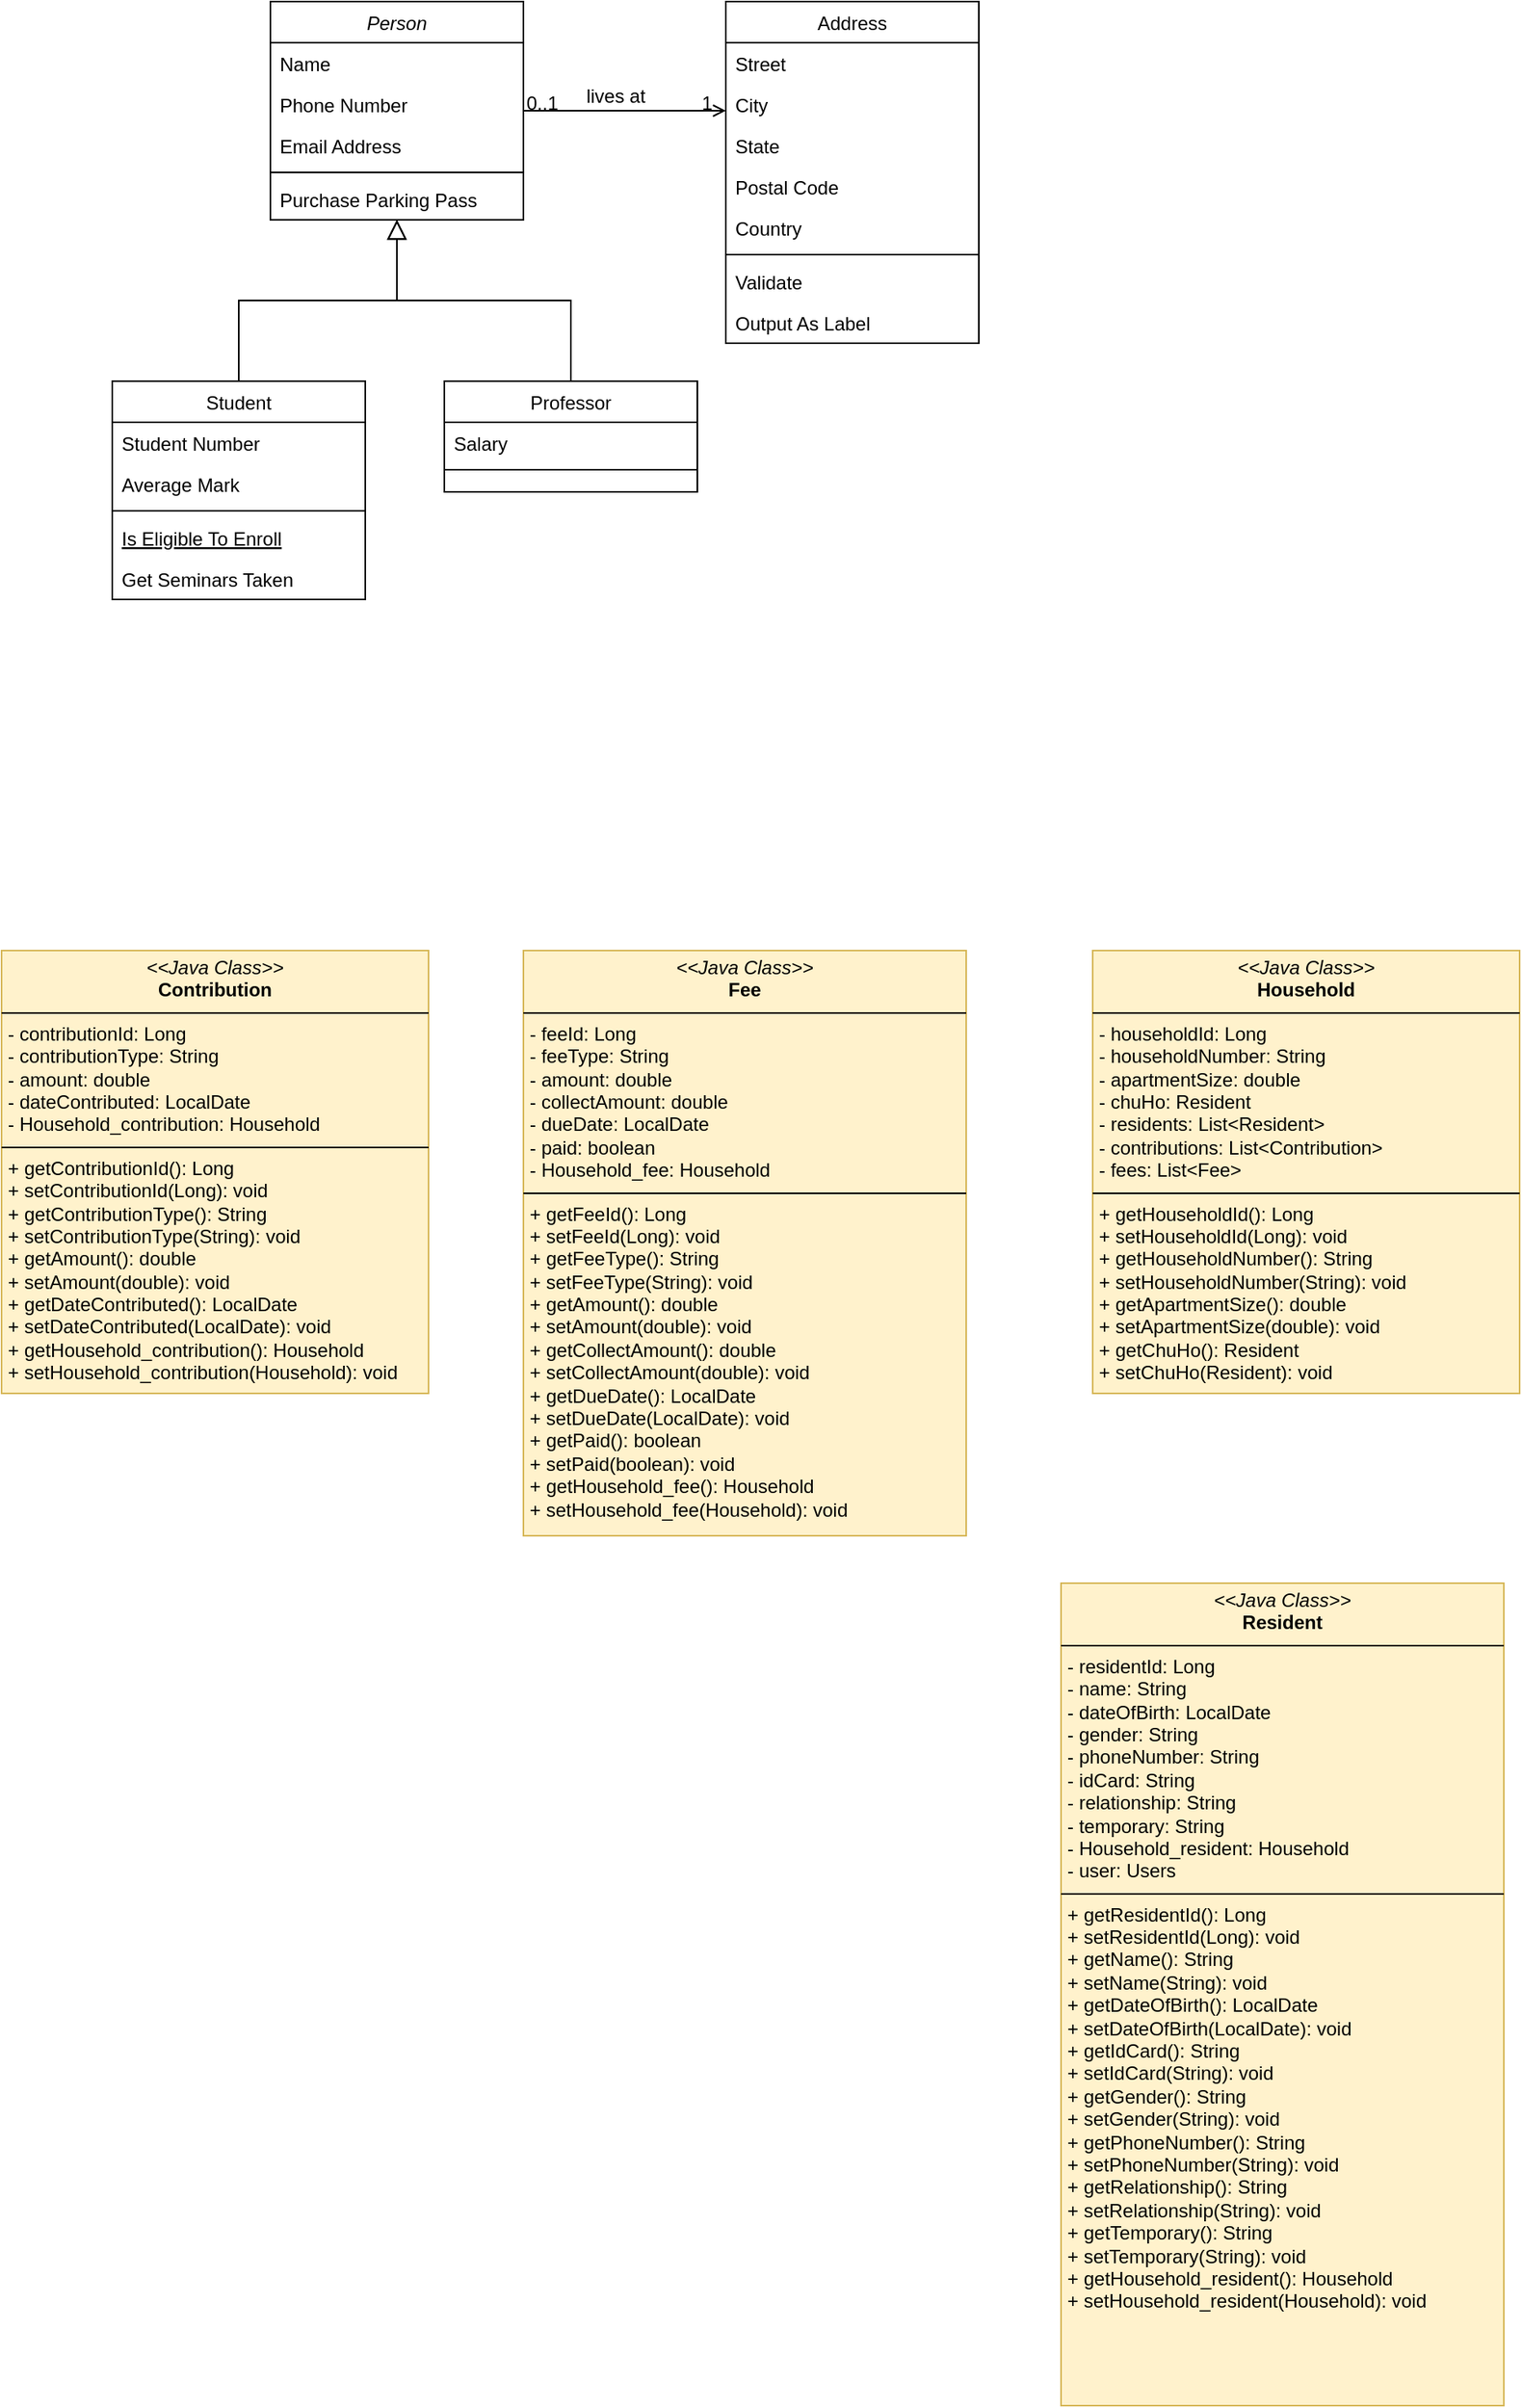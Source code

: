 <mxfile version="25.0.3">
  <diagram id="C5RBs43oDa-KdzZeNtuy" name="Page-1">
    <mxGraphModel dx="500" dy="271" grid="1" gridSize="10" guides="1" tooltips="1" connect="1" arrows="1" fold="1" page="1" pageScale="1" pageWidth="827" pageHeight="1169" math="0" shadow="0">
      <root>
        <mxCell id="WIyWlLk6GJQsqaUBKTNV-0" />
        <mxCell id="WIyWlLk6GJQsqaUBKTNV-1" parent="WIyWlLk6GJQsqaUBKTNV-0" />
        <mxCell id="zkfFHV4jXpPFQw0GAbJ--0" value="Person" style="swimlane;fontStyle=2;align=center;verticalAlign=top;childLayout=stackLayout;horizontal=1;startSize=26;horizontalStack=0;resizeParent=1;resizeLast=0;collapsible=1;marginBottom=0;rounded=0;shadow=0;strokeWidth=1;" parent="WIyWlLk6GJQsqaUBKTNV-1" vertex="1">
          <mxGeometry x="220" y="120" width="160" height="138" as="geometry">
            <mxRectangle x="220" y="120" width="160" height="26" as="alternateBounds" />
          </mxGeometry>
        </mxCell>
        <mxCell id="zkfFHV4jXpPFQw0GAbJ--1" value="Name" style="text;align=left;verticalAlign=top;spacingLeft=4;spacingRight=4;overflow=hidden;rotatable=0;points=[[0,0.5],[1,0.5]];portConstraint=eastwest;" parent="zkfFHV4jXpPFQw0GAbJ--0" vertex="1">
          <mxGeometry y="26" width="160" height="26" as="geometry" />
        </mxCell>
        <mxCell id="zkfFHV4jXpPFQw0GAbJ--2" value="Phone Number" style="text;align=left;verticalAlign=top;spacingLeft=4;spacingRight=4;overflow=hidden;rotatable=0;points=[[0,0.5],[1,0.5]];portConstraint=eastwest;rounded=0;shadow=0;html=0;" parent="zkfFHV4jXpPFQw0GAbJ--0" vertex="1">
          <mxGeometry y="52" width="160" height="26" as="geometry" />
        </mxCell>
        <mxCell id="zkfFHV4jXpPFQw0GAbJ--3" value="Email Address" style="text;align=left;verticalAlign=top;spacingLeft=4;spacingRight=4;overflow=hidden;rotatable=0;points=[[0,0.5],[1,0.5]];portConstraint=eastwest;rounded=0;shadow=0;html=0;" parent="zkfFHV4jXpPFQw0GAbJ--0" vertex="1">
          <mxGeometry y="78" width="160" height="26" as="geometry" />
        </mxCell>
        <mxCell id="zkfFHV4jXpPFQw0GAbJ--4" value="" style="line;html=1;strokeWidth=1;align=left;verticalAlign=middle;spacingTop=-1;spacingLeft=3;spacingRight=3;rotatable=0;labelPosition=right;points=[];portConstraint=eastwest;" parent="zkfFHV4jXpPFQw0GAbJ--0" vertex="1">
          <mxGeometry y="104" width="160" height="8" as="geometry" />
        </mxCell>
        <mxCell id="zkfFHV4jXpPFQw0GAbJ--5" value="Purchase Parking Pass" style="text;align=left;verticalAlign=top;spacingLeft=4;spacingRight=4;overflow=hidden;rotatable=0;points=[[0,0.5],[1,0.5]];portConstraint=eastwest;" parent="zkfFHV4jXpPFQw0GAbJ--0" vertex="1">
          <mxGeometry y="112" width="160" height="26" as="geometry" />
        </mxCell>
        <mxCell id="zkfFHV4jXpPFQw0GAbJ--6" value="Student" style="swimlane;fontStyle=0;align=center;verticalAlign=top;childLayout=stackLayout;horizontal=1;startSize=26;horizontalStack=0;resizeParent=1;resizeLast=0;collapsible=1;marginBottom=0;rounded=0;shadow=0;strokeWidth=1;" parent="WIyWlLk6GJQsqaUBKTNV-1" vertex="1">
          <mxGeometry x="120" y="360" width="160" height="138" as="geometry">
            <mxRectangle x="130" y="380" width="160" height="26" as="alternateBounds" />
          </mxGeometry>
        </mxCell>
        <mxCell id="zkfFHV4jXpPFQw0GAbJ--7" value="Student Number" style="text;align=left;verticalAlign=top;spacingLeft=4;spacingRight=4;overflow=hidden;rotatable=0;points=[[0,0.5],[1,0.5]];portConstraint=eastwest;" parent="zkfFHV4jXpPFQw0GAbJ--6" vertex="1">
          <mxGeometry y="26" width="160" height="26" as="geometry" />
        </mxCell>
        <mxCell id="zkfFHV4jXpPFQw0GAbJ--8" value="Average Mark" style="text;align=left;verticalAlign=top;spacingLeft=4;spacingRight=4;overflow=hidden;rotatable=0;points=[[0,0.5],[1,0.5]];portConstraint=eastwest;rounded=0;shadow=0;html=0;" parent="zkfFHV4jXpPFQw0GAbJ--6" vertex="1">
          <mxGeometry y="52" width="160" height="26" as="geometry" />
        </mxCell>
        <mxCell id="zkfFHV4jXpPFQw0GAbJ--9" value="" style="line;html=1;strokeWidth=1;align=left;verticalAlign=middle;spacingTop=-1;spacingLeft=3;spacingRight=3;rotatable=0;labelPosition=right;points=[];portConstraint=eastwest;" parent="zkfFHV4jXpPFQw0GAbJ--6" vertex="1">
          <mxGeometry y="78" width="160" height="8" as="geometry" />
        </mxCell>
        <mxCell id="zkfFHV4jXpPFQw0GAbJ--10" value="Is Eligible To Enroll" style="text;align=left;verticalAlign=top;spacingLeft=4;spacingRight=4;overflow=hidden;rotatable=0;points=[[0,0.5],[1,0.5]];portConstraint=eastwest;fontStyle=4" parent="zkfFHV4jXpPFQw0GAbJ--6" vertex="1">
          <mxGeometry y="86" width="160" height="26" as="geometry" />
        </mxCell>
        <mxCell id="zkfFHV4jXpPFQw0GAbJ--11" value="Get Seminars Taken" style="text;align=left;verticalAlign=top;spacingLeft=4;spacingRight=4;overflow=hidden;rotatable=0;points=[[0,0.5],[1,0.5]];portConstraint=eastwest;" parent="zkfFHV4jXpPFQw0GAbJ--6" vertex="1">
          <mxGeometry y="112" width="160" height="26" as="geometry" />
        </mxCell>
        <mxCell id="zkfFHV4jXpPFQw0GAbJ--12" value="" style="endArrow=block;endSize=10;endFill=0;shadow=0;strokeWidth=1;rounded=0;curved=0;edgeStyle=elbowEdgeStyle;elbow=vertical;" parent="WIyWlLk6GJQsqaUBKTNV-1" source="zkfFHV4jXpPFQw0GAbJ--6" target="zkfFHV4jXpPFQw0GAbJ--0" edge="1">
          <mxGeometry width="160" relative="1" as="geometry">
            <mxPoint x="200" y="203" as="sourcePoint" />
            <mxPoint x="200" y="203" as="targetPoint" />
          </mxGeometry>
        </mxCell>
        <mxCell id="zkfFHV4jXpPFQw0GAbJ--13" value="Professor" style="swimlane;fontStyle=0;align=center;verticalAlign=top;childLayout=stackLayout;horizontal=1;startSize=26;horizontalStack=0;resizeParent=1;resizeLast=0;collapsible=1;marginBottom=0;rounded=0;shadow=0;strokeWidth=1;" parent="WIyWlLk6GJQsqaUBKTNV-1" vertex="1">
          <mxGeometry x="330" y="360" width="160" height="70" as="geometry">
            <mxRectangle x="340" y="380" width="170" height="26" as="alternateBounds" />
          </mxGeometry>
        </mxCell>
        <mxCell id="zkfFHV4jXpPFQw0GAbJ--14" value="Salary" style="text;align=left;verticalAlign=top;spacingLeft=4;spacingRight=4;overflow=hidden;rotatable=0;points=[[0,0.5],[1,0.5]];portConstraint=eastwest;" parent="zkfFHV4jXpPFQw0GAbJ--13" vertex="1">
          <mxGeometry y="26" width="160" height="26" as="geometry" />
        </mxCell>
        <mxCell id="zkfFHV4jXpPFQw0GAbJ--15" value="" style="line;html=1;strokeWidth=1;align=left;verticalAlign=middle;spacingTop=-1;spacingLeft=3;spacingRight=3;rotatable=0;labelPosition=right;points=[];portConstraint=eastwest;" parent="zkfFHV4jXpPFQw0GAbJ--13" vertex="1">
          <mxGeometry y="52" width="160" height="8" as="geometry" />
        </mxCell>
        <mxCell id="zkfFHV4jXpPFQw0GAbJ--16" value="" style="endArrow=block;endSize=10;endFill=0;shadow=0;strokeWidth=1;rounded=0;curved=0;edgeStyle=elbowEdgeStyle;elbow=vertical;" parent="WIyWlLk6GJQsqaUBKTNV-1" source="zkfFHV4jXpPFQw0GAbJ--13" target="zkfFHV4jXpPFQw0GAbJ--0" edge="1">
          <mxGeometry width="160" relative="1" as="geometry">
            <mxPoint x="210" y="373" as="sourcePoint" />
            <mxPoint x="310" y="271" as="targetPoint" />
          </mxGeometry>
        </mxCell>
        <mxCell id="zkfFHV4jXpPFQw0GAbJ--17" value="Address" style="swimlane;fontStyle=0;align=center;verticalAlign=top;childLayout=stackLayout;horizontal=1;startSize=26;horizontalStack=0;resizeParent=1;resizeLast=0;collapsible=1;marginBottom=0;rounded=0;shadow=0;strokeWidth=1;" parent="WIyWlLk6GJQsqaUBKTNV-1" vertex="1">
          <mxGeometry x="508" y="120" width="160" height="216" as="geometry">
            <mxRectangle x="508" y="120" width="160" height="26" as="alternateBounds" />
          </mxGeometry>
        </mxCell>
        <mxCell id="zkfFHV4jXpPFQw0GAbJ--18" value="Street" style="text;align=left;verticalAlign=top;spacingLeft=4;spacingRight=4;overflow=hidden;rotatable=0;points=[[0,0.5],[1,0.5]];portConstraint=eastwest;" parent="zkfFHV4jXpPFQw0GAbJ--17" vertex="1">
          <mxGeometry y="26" width="160" height="26" as="geometry" />
        </mxCell>
        <mxCell id="zkfFHV4jXpPFQw0GAbJ--19" value="City" style="text;align=left;verticalAlign=top;spacingLeft=4;spacingRight=4;overflow=hidden;rotatable=0;points=[[0,0.5],[1,0.5]];portConstraint=eastwest;rounded=0;shadow=0;html=0;" parent="zkfFHV4jXpPFQw0GAbJ--17" vertex="1">
          <mxGeometry y="52" width="160" height="26" as="geometry" />
        </mxCell>
        <mxCell id="zkfFHV4jXpPFQw0GAbJ--20" value="State" style="text;align=left;verticalAlign=top;spacingLeft=4;spacingRight=4;overflow=hidden;rotatable=0;points=[[0,0.5],[1,0.5]];portConstraint=eastwest;rounded=0;shadow=0;html=0;" parent="zkfFHV4jXpPFQw0GAbJ--17" vertex="1">
          <mxGeometry y="78" width="160" height="26" as="geometry" />
        </mxCell>
        <mxCell id="zkfFHV4jXpPFQw0GAbJ--21" value="Postal Code" style="text;align=left;verticalAlign=top;spacingLeft=4;spacingRight=4;overflow=hidden;rotatable=0;points=[[0,0.5],[1,0.5]];portConstraint=eastwest;rounded=0;shadow=0;html=0;" parent="zkfFHV4jXpPFQw0GAbJ--17" vertex="1">
          <mxGeometry y="104" width="160" height="26" as="geometry" />
        </mxCell>
        <mxCell id="zkfFHV4jXpPFQw0GAbJ--22" value="Country" style="text;align=left;verticalAlign=top;spacingLeft=4;spacingRight=4;overflow=hidden;rotatable=0;points=[[0,0.5],[1,0.5]];portConstraint=eastwest;rounded=0;shadow=0;html=0;" parent="zkfFHV4jXpPFQw0GAbJ--17" vertex="1">
          <mxGeometry y="130" width="160" height="26" as="geometry" />
        </mxCell>
        <mxCell id="zkfFHV4jXpPFQw0GAbJ--23" value="" style="line;html=1;strokeWidth=1;align=left;verticalAlign=middle;spacingTop=-1;spacingLeft=3;spacingRight=3;rotatable=0;labelPosition=right;points=[];portConstraint=eastwest;" parent="zkfFHV4jXpPFQw0GAbJ--17" vertex="1">
          <mxGeometry y="156" width="160" height="8" as="geometry" />
        </mxCell>
        <mxCell id="zkfFHV4jXpPFQw0GAbJ--24" value="Validate" style="text;align=left;verticalAlign=top;spacingLeft=4;spacingRight=4;overflow=hidden;rotatable=0;points=[[0,0.5],[1,0.5]];portConstraint=eastwest;" parent="zkfFHV4jXpPFQw0GAbJ--17" vertex="1">
          <mxGeometry y="164" width="160" height="26" as="geometry" />
        </mxCell>
        <mxCell id="zkfFHV4jXpPFQw0GAbJ--25" value="Output As Label" style="text;align=left;verticalAlign=top;spacingLeft=4;spacingRight=4;overflow=hidden;rotatable=0;points=[[0,0.5],[1,0.5]];portConstraint=eastwest;" parent="zkfFHV4jXpPFQw0GAbJ--17" vertex="1">
          <mxGeometry y="190" width="160" height="26" as="geometry" />
        </mxCell>
        <mxCell id="zkfFHV4jXpPFQw0GAbJ--26" value="" style="endArrow=open;shadow=0;strokeWidth=1;rounded=0;curved=0;endFill=1;edgeStyle=elbowEdgeStyle;elbow=vertical;" parent="WIyWlLk6GJQsqaUBKTNV-1" source="zkfFHV4jXpPFQw0GAbJ--0" target="zkfFHV4jXpPFQw0GAbJ--17" edge="1">
          <mxGeometry x="0.5" y="41" relative="1" as="geometry">
            <mxPoint x="380" y="192" as="sourcePoint" />
            <mxPoint x="540" y="192" as="targetPoint" />
            <mxPoint x="-40" y="32" as="offset" />
          </mxGeometry>
        </mxCell>
        <mxCell id="zkfFHV4jXpPFQw0GAbJ--27" value="0..1" style="resizable=0;align=left;verticalAlign=bottom;labelBackgroundColor=none;fontSize=12;" parent="zkfFHV4jXpPFQw0GAbJ--26" connectable="0" vertex="1">
          <mxGeometry x="-1" relative="1" as="geometry">
            <mxPoint y="4" as="offset" />
          </mxGeometry>
        </mxCell>
        <mxCell id="zkfFHV4jXpPFQw0GAbJ--28" value="1" style="resizable=0;align=right;verticalAlign=bottom;labelBackgroundColor=none;fontSize=12;" parent="zkfFHV4jXpPFQw0GAbJ--26" connectable="0" vertex="1">
          <mxGeometry x="1" relative="1" as="geometry">
            <mxPoint x="-7" y="4" as="offset" />
          </mxGeometry>
        </mxCell>
        <mxCell id="zkfFHV4jXpPFQw0GAbJ--29" value="lives at" style="text;html=1;resizable=0;points=[];;align=center;verticalAlign=middle;labelBackgroundColor=none;rounded=0;shadow=0;strokeWidth=1;fontSize=12;" parent="zkfFHV4jXpPFQw0GAbJ--26" vertex="1" connectable="0">
          <mxGeometry x="0.5" y="49" relative="1" as="geometry">
            <mxPoint x="-38" y="40" as="offset" />
          </mxGeometry>
        </mxCell>
        <mxCell id="75rg_Ny6UcCg7GmsErNv-0" value="&lt;p style=&quot;margin:0px;margin-top:4px;text-align:center;&quot;&gt;&lt;i&gt;&amp;lt;&amp;lt;Java Class&amp;gt;&amp;gt;&lt;/i&gt;&lt;br&gt;&lt;b&gt;Contribution&lt;/b&gt;&lt;/p&gt;&lt;hr size=&quot;1&quot; style=&quot;border-style:solid;&quot;&gt;&lt;p style=&quot;margin:0px;margin-left:4px;&quot;&gt;- contributionId: Long&lt;br&gt;- contributionType: String&lt;/p&gt;&lt;p style=&quot;margin:0px;margin-left:4px;&quot;&gt;- amount: double&lt;/p&gt;&lt;p style=&quot;margin:0px;margin-left:4px;&quot;&gt;-&amp;nbsp;dateContributed: LocalDate&lt;/p&gt;&lt;p style=&quot;margin:0px;margin-left:4px;&quot;&gt;-&amp;nbsp;Household_contribution: Household&lt;/p&gt;&lt;hr size=&quot;1&quot; style=&quot;border-style:solid;&quot;&gt;&lt;p style=&quot;margin:0px;margin-left:4px;&quot;&gt;+ getContributionId(): Long&lt;br&gt;+ setContributionId(Long): void&lt;/p&gt;&lt;p style=&quot;margin:0px;margin-left:4px;&quot;&gt;+&amp;nbsp;getContributionType(): String&lt;/p&gt;&lt;p style=&quot;margin:0px;margin-left:4px;&quot;&gt;+ setContributionType(String): void&amp;nbsp;&lt;/p&gt;&lt;p style=&quot;margin:0px;margin-left:4px;&quot;&gt;+&amp;nbsp;getAmount(): double&lt;/p&gt;&lt;p style=&quot;margin:0px;margin-left:4px;&quot;&gt;+ setAmount(double): void&lt;/p&gt;&lt;p style=&quot;margin:0px;margin-left:4px;&quot;&gt;+&amp;nbsp;getDateContributed(): LocalDate&lt;/p&gt;&lt;p style=&quot;margin:0px;margin-left:4px;&quot;&gt;+ setDateContributed(LocalDate): void&lt;/p&gt;&lt;p style=&quot;margin:0px;margin-left:4px;&quot;&gt;+&amp;nbsp;getHousehold_contribution(): Household&lt;/p&gt;&lt;p style=&quot;margin:0px;margin-left:4px;&quot;&gt;+ setHousehold_contribution(Household): void&lt;/p&gt;" style="verticalAlign=top;align=left;overflow=fill;html=1;whiteSpace=wrap;fillColor=#fff2cc;strokeColor=#d6b656;" vertex="1" parent="WIyWlLk6GJQsqaUBKTNV-1">
          <mxGeometry x="50" y="720" width="270" height="280" as="geometry" />
        </mxCell>
        <mxCell id="75rg_Ny6UcCg7GmsErNv-1" value="&lt;p style=&quot;margin:0px;margin-top:4px;text-align:center;&quot;&gt;&lt;i&gt;&amp;lt;&amp;lt;Java Class&amp;gt;&amp;gt;&lt;/i&gt;&lt;br&gt;&lt;b&gt;Fee&lt;/b&gt;&lt;/p&gt;&lt;hr size=&quot;1&quot; style=&quot;border-style:solid;&quot;&gt;&lt;p style=&quot;margin:0px;margin-left:4px;&quot;&gt;- feeId: Long&lt;br&gt;- feeType: String&lt;/p&gt;&lt;p style=&quot;margin:0px;margin-left:4px;&quot;&gt;- amount: double&lt;/p&gt;&lt;p style=&quot;margin:0px;margin-left:4px;&quot;&gt;-&amp;nbsp;collectAmount: double&lt;/p&gt;&lt;p style=&quot;margin:0px;margin-left:4px;&quot;&gt;-&amp;nbsp;dueDate: LocalDate&lt;/p&gt;&lt;p style=&quot;margin:0px;margin-left:4px;&quot;&gt;- paid: boolean&lt;/p&gt;&lt;p style=&quot;margin:0px;margin-left:4px;&quot;&gt;-&amp;nbsp;Household_fee: Household&lt;/p&gt;&lt;hr size=&quot;1&quot; style=&quot;border-style:solid;&quot;&gt;&lt;p style=&quot;margin:0px;margin-left:4px;&quot;&gt;+ getFeeId(): Long&lt;br&gt;+ setFeeId(Long): void&lt;/p&gt;&lt;p style=&quot;margin:0px;margin-left:4px;&quot;&gt;+&amp;nbsp;getFeeType(): String&lt;/p&gt;&lt;p style=&quot;margin:0px;margin-left:4px;&quot;&gt;+ setFeeType(String): void&amp;nbsp;&lt;/p&gt;&lt;p style=&quot;margin:0px;margin-left:4px;&quot;&gt;+&amp;nbsp;getAmount(): double&lt;/p&gt;&lt;p style=&quot;margin:0px;margin-left:4px;&quot;&gt;+ setAmount(double): void&lt;/p&gt;&lt;p style=&quot;margin:0px;margin-left:4px;&quot;&gt;+ getCollectAmount(): double&lt;/p&gt;&lt;p style=&quot;margin:0px;margin-left:4px;&quot;&gt;+ setCollectAmount(double): void&lt;/p&gt;&lt;p style=&quot;margin:0px;margin-left:4px;&quot;&gt;+&amp;nbsp;getDueDate(): LocalDate&lt;/p&gt;&lt;p style=&quot;margin:0px;margin-left:4px;&quot;&gt;+ setDueDate(LocalDate): void&lt;/p&gt;&lt;p style=&quot;margin:0px;margin-left:4px;&quot;&gt;+ getPaid(): boolean&lt;/p&gt;&lt;p style=&quot;margin:0px;margin-left:4px;&quot;&gt;+ setPaid(boolean): void&lt;/p&gt;&lt;p style=&quot;margin:0px;margin-left:4px;&quot;&gt;+&amp;nbsp;getHousehold_fee(): Household&lt;/p&gt;&lt;p style=&quot;margin:0px;margin-left:4px;&quot;&gt;+ setHousehold_fee(Household): void&lt;/p&gt;" style="verticalAlign=top;align=left;overflow=fill;html=1;whiteSpace=wrap;fillColor=#fff2cc;strokeColor=#d6b656;" vertex="1" parent="WIyWlLk6GJQsqaUBKTNV-1">
          <mxGeometry x="380" y="720" width="280" height="370" as="geometry" />
        </mxCell>
        <mxCell id="75rg_Ny6UcCg7GmsErNv-2" value="&lt;p style=&quot;margin:0px;margin-top:4px;text-align:center;&quot;&gt;&lt;i&gt;&amp;lt;&amp;lt;Java Class&amp;gt;&amp;gt;&lt;/i&gt;&lt;br&gt;&lt;b&gt;Household&lt;/b&gt;&lt;/p&gt;&lt;hr size=&quot;1&quot; style=&quot;border-style:solid;&quot;&gt;&lt;p style=&quot;margin:0px;margin-left:4px;&quot;&gt;- householdId: Long&lt;br&gt;- householdNumber: String&lt;/p&gt;&lt;p style=&quot;margin:0px;margin-left:4px;&quot;&gt;- apartmentSize: double&lt;/p&gt;&lt;p style=&quot;margin:0px;margin-left:4px;&quot;&gt;-&amp;nbsp;chuHo: Resident&lt;/p&gt;&lt;p style=&quot;margin:0px;margin-left:4px;&quot;&gt;-&amp;nbsp;residents: List&amp;lt;Resident&amp;gt;&lt;/p&gt;&lt;p style=&quot;margin:0px;margin-left:4px;&quot;&gt;- contributions: List&amp;lt;Contribution&amp;gt;&lt;/p&gt;&lt;p style=&quot;margin:0px;margin-left:4px;&quot;&gt;- fees: List&amp;lt;Fee&amp;gt;&lt;/p&gt;&lt;hr size=&quot;1&quot; style=&quot;border-style:solid;&quot;&gt;&lt;p style=&quot;margin:0px;margin-left:4px;&quot;&gt;+ getHouseholdId(): Long&lt;br&gt;+ setHouseholdId(Long): void&lt;/p&gt;&lt;p style=&quot;margin:0px;margin-left:4px;&quot;&gt;+&amp;nbsp;getHouseholdNumber(): String&lt;/p&gt;&lt;p style=&quot;margin:0px;margin-left:4px;&quot;&gt;+ setHouseholdNumber(String): void&amp;nbsp;&lt;/p&gt;&lt;p style=&quot;margin:0px;margin-left:4px;&quot;&gt;+&amp;nbsp;getApartmentSize(): double&lt;/p&gt;&lt;p style=&quot;margin:0px;margin-left:4px;&quot;&gt;+ setApartmentSize(double): void&lt;/p&gt;&lt;p style=&quot;margin:0px;margin-left:4px;&quot;&gt;+ getChuHo(): Resident&lt;/p&gt;&lt;p style=&quot;margin:0px;margin-left:4px;&quot;&gt;+ setChuHo(Resident): void&amp;nbsp;&lt;/p&gt;&lt;p style=&quot;margin:0px;margin-left:4px;&quot;&gt;&lt;br&gt;&lt;/p&gt;" style="verticalAlign=top;align=left;overflow=fill;html=1;whiteSpace=wrap;fillColor=#fff2cc;strokeColor=#d6b656;" vertex="1" parent="WIyWlLk6GJQsqaUBKTNV-1">
          <mxGeometry x="740" y="720" width="270" height="280" as="geometry" />
        </mxCell>
        <mxCell id="75rg_Ny6UcCg7GmsErNv-19" value="&lt;p style=&quot;margin:0px;margin-top:4px;text-align:center;&quot;&gt;&lt;i&gt;&amp;lt;&amp;lt;Java Class&amp;gt;&amp;gt;&lt;/i&gt;&lt;br&gt;&lt;b&gt;Resident&lt;/b&gt;&lt;/p&gt;&lt;hr size=&quot;1&quot; style=&quot;border-style:solid;&quot;&gt;&lt;p style=&quot;margin:0px;margin-left:4px;&quot;&gt;- residentId: Long&lt;br&gt;- name: String&lt;/p&gt;&lt;p style=&quot;margin:0px;margin-left:4px;&quot;&gt;- dateOfBirth: LocalDate&lt;/p&gt;&lt;p style=&quot;margin:0px;margin-left:4px;&quot;&gt;- gender: String&lt;/p&gt;&lt;p style=&quot;margin:0px;margin-left:4px;&quot;&gt;-&amp;nbsp;phoneNumber: String&lt;/p&gt;&lt;p style=&quot;margin:0px;margin-left:4px;&quot;&gt;- idCard: String&lt;/p&gt;&lt;p style=&quot;margin:0px;margin-left:4px;&quot;&gt;- relationship: String&lt;/p&gt;&lt;p style=&quot;margin:0px;margin-left:4px;&quot;&gt;- temporary: String&lt;/p&gt;&lt;p style=&quot;margin:0px;margin-left:4px;&quot;&gt;-&amp;nbsp;Household_resident: Household&lt;/p&gt;&lt;p style=&quot;margin:0px;margin-left:4px;&quot;&gt;-&amp;nbsp;user: Users&lt;/p&gt;&lt;hr size=&quot;1&quot; style=&quot;border-style:solid;&quot;&gt;&lt;p style=&quot;margin:0px;margin-left:4px;&quot;&gt;+ getResidentId(): Long&lt;br&gt;+ setResidentId(Long): void&lt;/p&gt;&lt;p style=&quot;margin:0px;margin-left:4px;&quot;&gt;+&amp;nbsp;getName(): String&lt;/p&gt;&lt;p style=&quot;margin:0px;margin-left:4px;&quot;&gt;+ setName(String): void&amp;nbsp;&lt;/p&gt;&lt;p style=&quot;margin:0px;margin-left:4px;&quot;&gt;+&amp;nbsp;getDateOfBirth(): LocalDate&lt;/p&gt;&lt;p style=&quot;margin:0px;margin-left:4px;&quot;&gt;+ setDateOfBirth(LocalDate): void&lt;/p&gt;&lt;p style=&quot;margin:0px;margin-left:4px;&quot;&gt;+ getIdCard(): String&lt;/p&gt;&lt;p style=&quot;margin:0px;margin-left:4px;&quot;&gt;+ setIdCard(String): void&amp;nbsp;&lt;/p&gt;&lt;p style=&quot;margin:0px;margin-left:4px;&quot;&gt;+&amp;nbsp;getGender(): String&lt;/p&gt;&lt;p style=&quot;margin:0px;margin-left:4px;&quot;&gt;+ setGender(String): void&lt;/p&gt;&lt;p style=&quot;margin:0px;margin-left:4px;&quot;&gt;+ getPhoneNumber(): String&lt;/p&gt;&lt;p style=&quot;margin:0px;margin-left:4px;&quot;&gt;+ setPhoneNumber(String): void&lt;/p&gt;&lt;p style=&quot;margin:0px;margin-left:4px;&quot;&gt;+&amp;nbsp;getRelationship(): String&lt;/p&gt;&lt;p style=&quot;margin:0px;margin-left:4px;&quot;&gt;+ setRelationship(String): void&lt;/p&gt;&lt;p style=&quot;margin:0px;margin-left:4px;&quot;&gt;+&amp;nbsp;getTemporary(): String&lt;/p&gt;&lt;p style=&quot;margin:0px;margin-left:4px;&quot;&gt;+ setTemporary(String): void&lt;/p&gt;&lt;p style=&quot;margin:0px;margin-left:4px;&quot;&gt;+&amp;nbsp;getHousehold_resident(): Household&lt;/p&gt;&lt;p style=&quot;margin:0px;margin-left:4px;&quot;&gt;+ setHousehold_resident(Household): void&lt;/p&gt;&lt;p style=&quot;margin:0px;margin-left:4px;&quot;&gt;&lt;br&gt;&lt;/p&gt;&lt;p style=&quot;margin:0px;margin-left:4px;&quot;&gt;&lt;br&gt;&lt;/p&gt;&lt;p style=&quot;margin:0px;margin-left:4px;&quot;&gt;&lt;br&gt;&lt;/p&gt;" style="verticalAlign=top;align=left;overflow=fill;html=1;whiteSpace=wrap;fillColor=#fff2cc;strokeColor=#d6b656;" vertex="1" parent="WIyWlLk6GJQsqaUBKTNV-1">
          <mxGeometry x="720" y="1120" width="280" height="520" as="geometry" />
        </mxCell>
      </root>
    </mxGraphModel>
  </diagram>
</mxfile>
